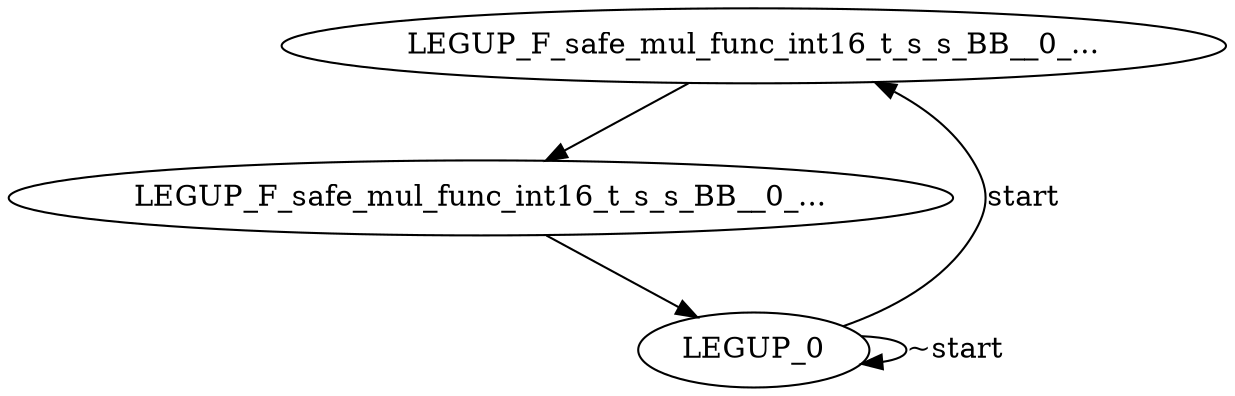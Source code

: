 digraph {
Node0x2b6fa10[label="LEGUP_F_safe_mul_func_int16_t_s_s_BB__0_..."];
Node0x2b84a20[label="LEGUP_0"];
Node0x2b84a20 -> Node0x2b6fa10[label="start"];
Node0x2b84a20 -> Node0x2b84a20[label="~start"];
Node0x2ba26e0[label="LEGUP_F_safe_mul_func_int16_t_s_s_BB__0_..."];
Node0x2b6fa10 -> Node0x2ba26e0;
Node0x2ba26e0 -> Node0x2b84a20;
}

